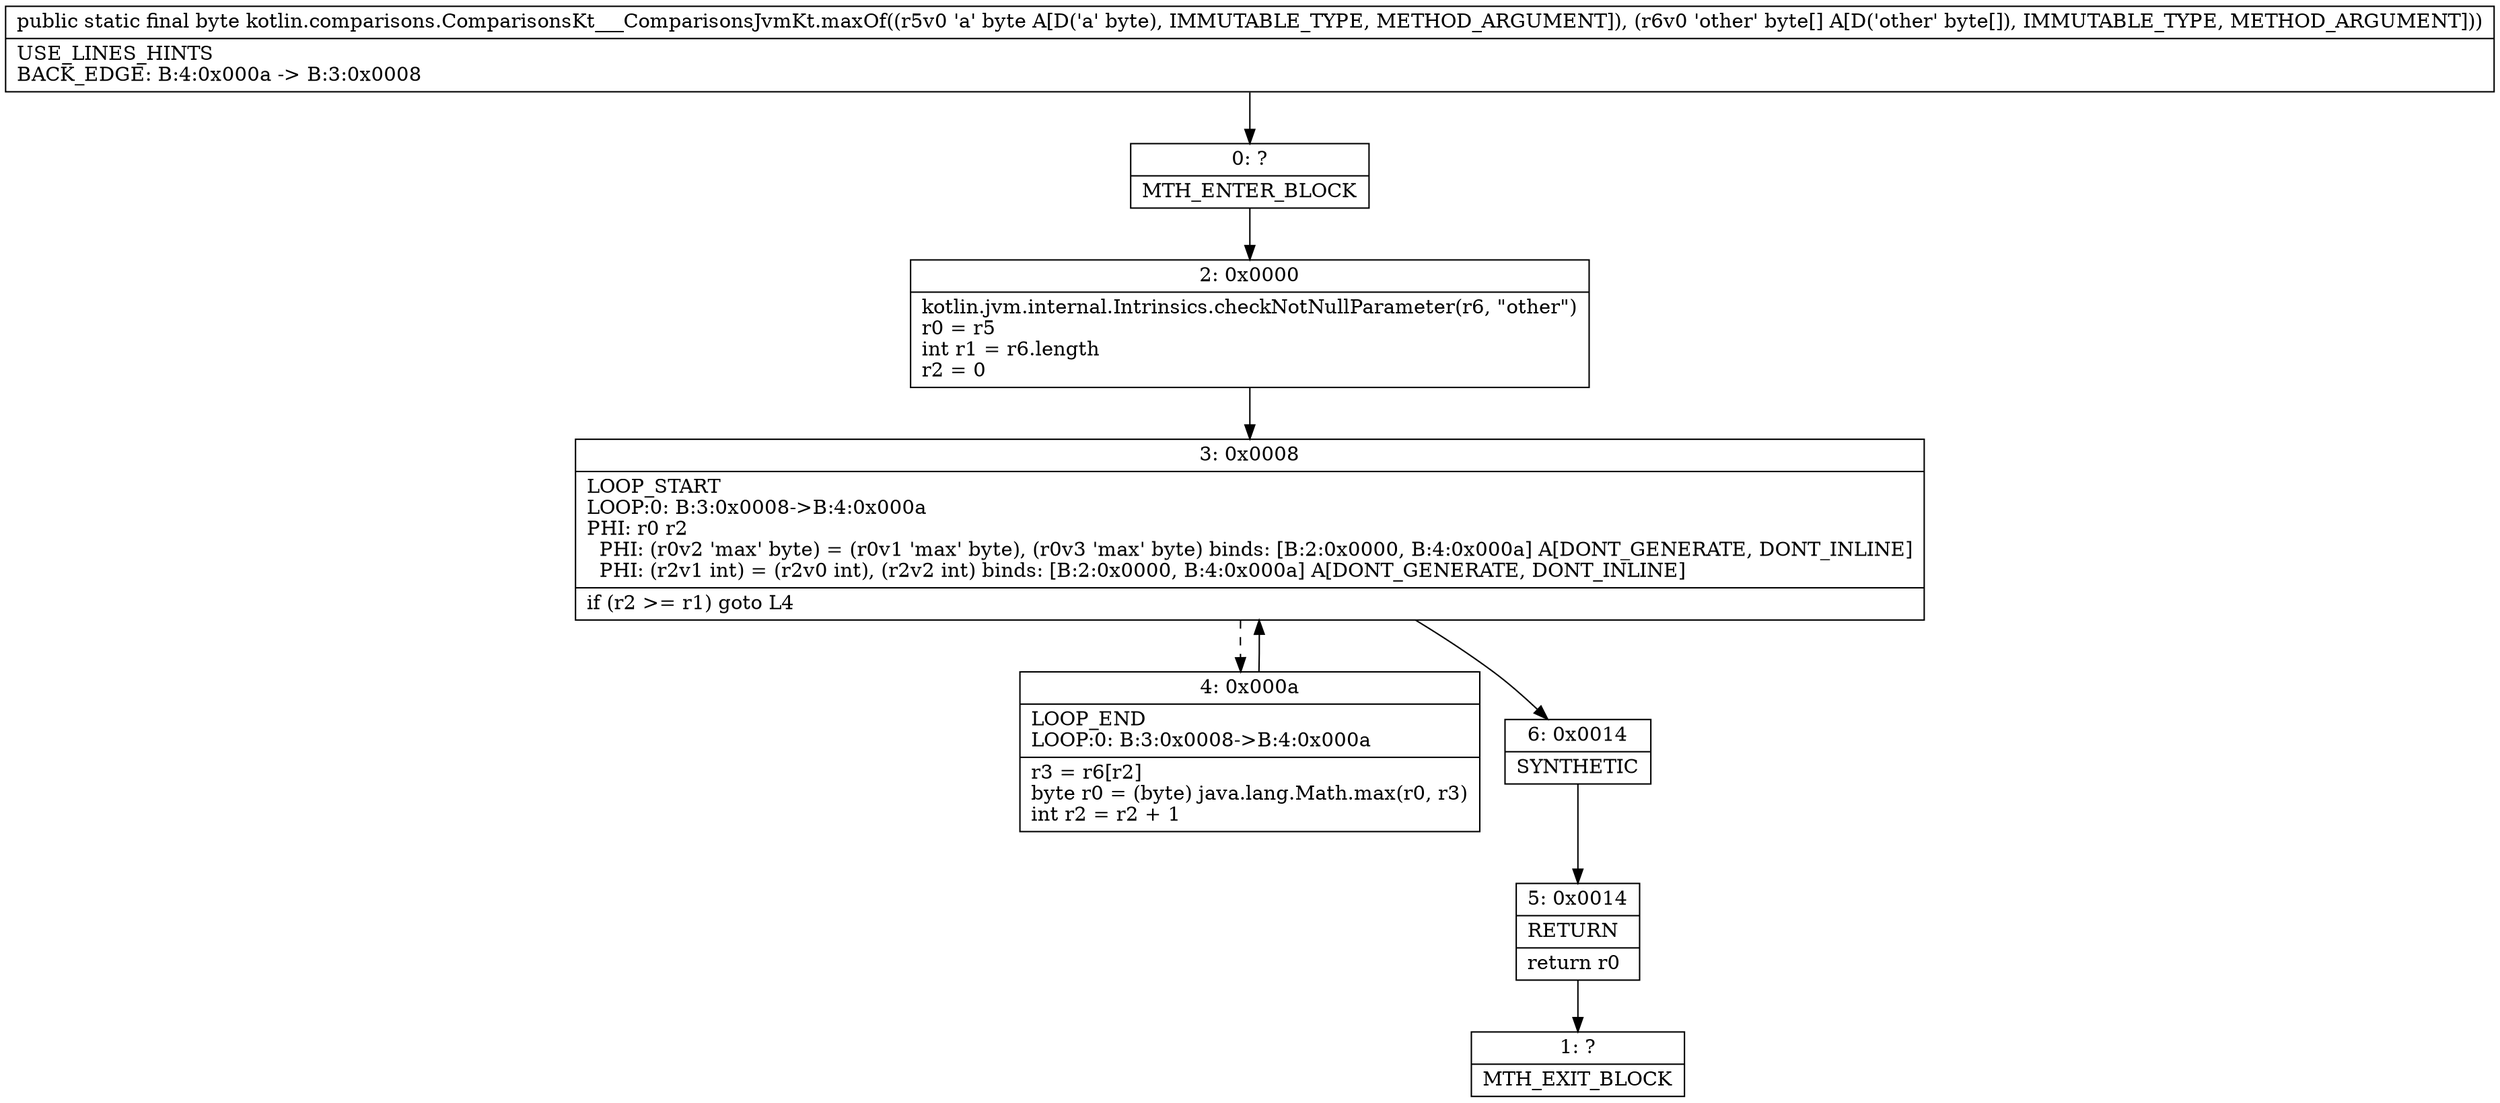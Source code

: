 digraph "CFG forkotlin.comparisons.ComparisonsKt___ComparisonsJvmKt.maxOf(B[B)B" {
Node_0 [shape=record,label="{0\:\ ?|MTH_ENTER_BLOCK\l}"];
Node_2 [shape=record,label="{2\:\ 0x0000|kotlin.jvm.internal.Intrinsics.checkNotNullParameter(r6, \"other\")\lr0 = r5\lint r1 = r6.length\lr2 = 0\l}"];
Node_3 [shape=record,label="{3\:\ 0x0008|LOOP_START\lLOOP:0: B:3:0x0008\-\>B:4:0x000a\lPHI: r0 r2 \l  PHI: (r0v2 'max' byte) = (r0v1 'max' byte), (r0v3 'max' byte) binds: [B:2:0x0000, B:4:0x000a] A[DONT_GENERATE, DONT_INLINE]\l  PHI: (r2v1 int) = (r2v0 int), (r2v2 int) binds: [B:2:0x0000, B:4:0x000a] A[DONT_GENERATE, DONT_INLINE]\l|if (r2 \>= r1) goto L4\l}"];
Node_4 [shape=record,label="{4\:\ 0x000a|LOOP_END\lLOOP:0: B:3:0x0008\-\>B:4:0x000a\l|r3 = r6[r2]\lbyte r0 = (byte) java.lang.Math.max(r0, r3)\lint r2 = r2 + 1\l}"];
Node_6 [shape=record,label="{6\:\ 0x0014|SYNTHETIC\l}"];
Node_5 [shape=record,label="{5\:\ 0x0014|RETURN\l|return r0\l}"];
Node_1 [shape=record,label="{1\:\ ?|MTH_EXIT_BLOCK\l}"];
MethodNode[shape=record,label="{public static final byte kotlin.comparisons.ComparisonsKt___ComparisonsJvmKt.maxOf((r5v0 'a' byte A[D('a' byte), IMMUTABLE_TYPE, METHOD_ARGUMENT]), (r6v0 'other' byte[] A[D('other' byte[]), IMMUTABLE_TYPE, METHOD_ARGUMENT]))  | USE_LINES_HINTS\lBACK_EDGE: B:4:0x000a \-\> B:3:0x0008\l}"];
MethodNode -> Node_0;Node_0 -> Node_2;
Node_2 -> Node_3;
Node_3 -> Node_4[style=dashed];
Node_3 -> Node_6;
Node_4 -> Node_3;
Node_6 -> Node_5;
Node_5 -> Node_1;
}

